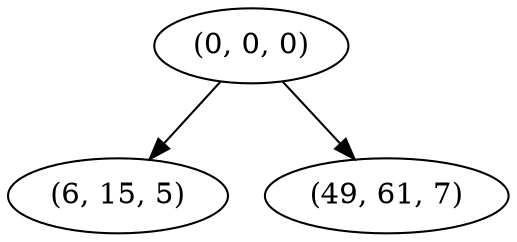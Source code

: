 digraph tree {
    "(0, 0, 0)";
    "(6, 15, 5)";
    "(49, 61, 7)";
    "(0, 0, 0)" -> "(6, 15, 5)";
    "(0, 0, 0)" -> "(49, 61, 7)";
}
